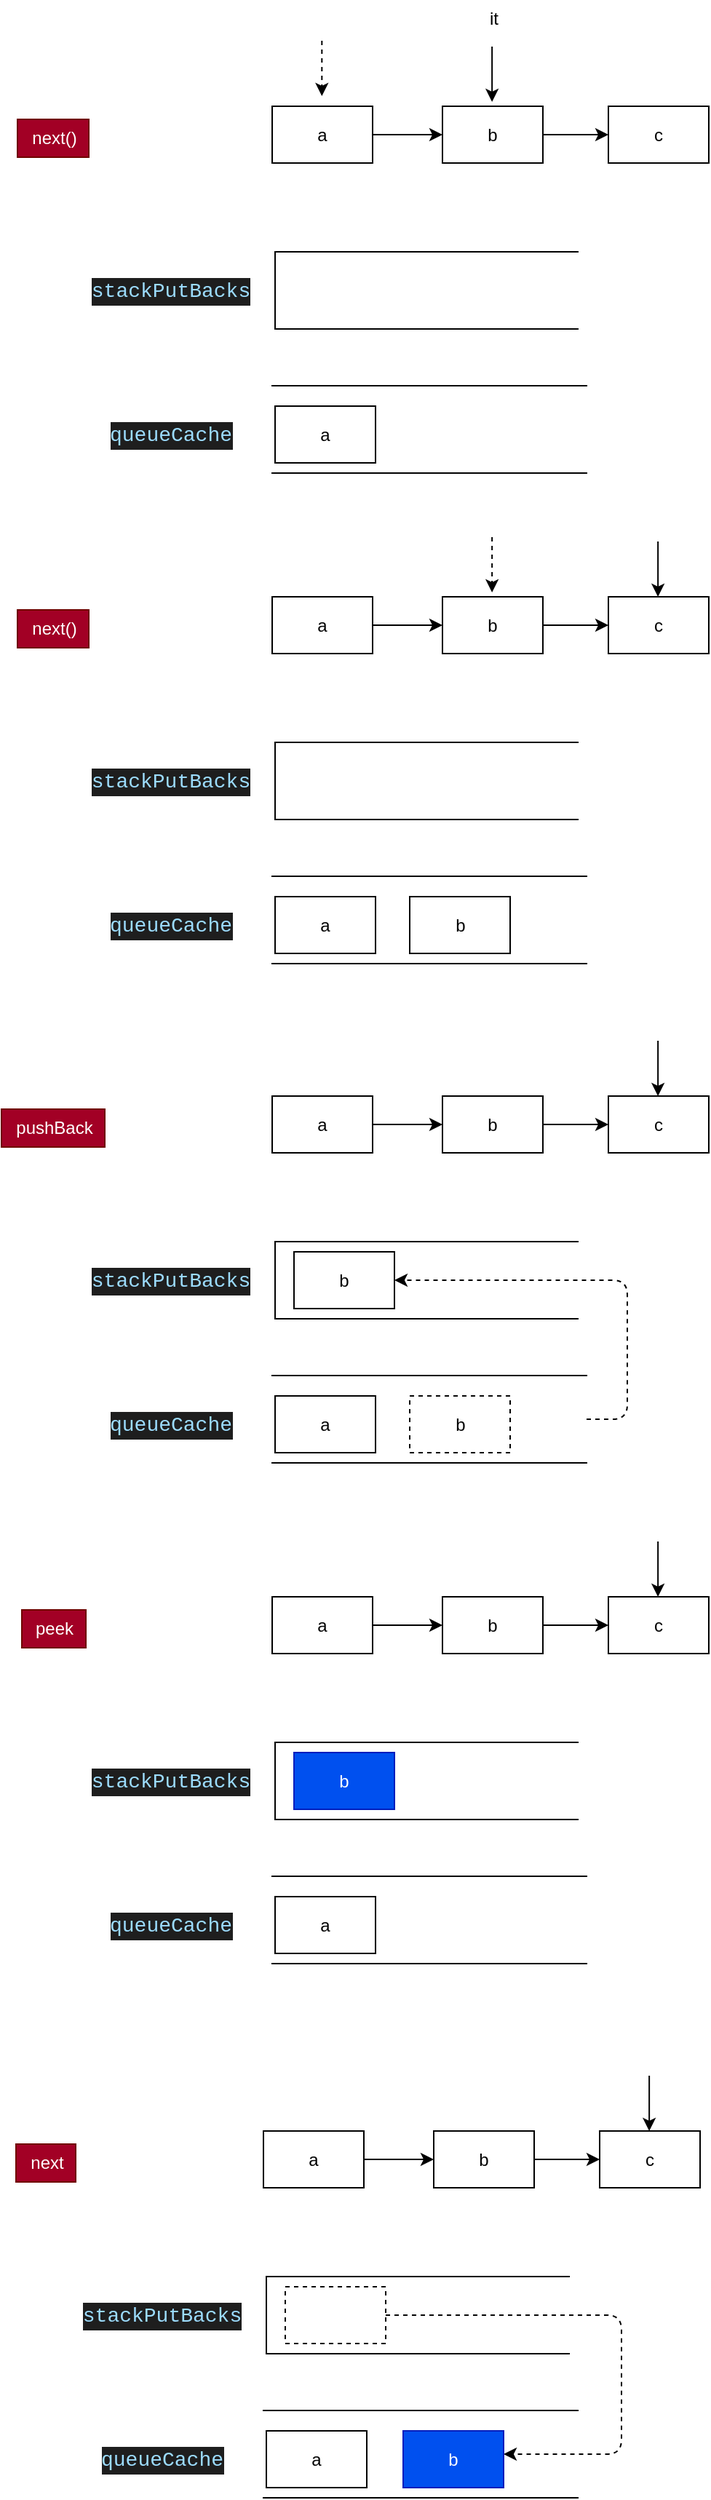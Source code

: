 <mxfile>
    <diagram id="bf4Ob2l8gX65fGQevoWo" name="Page-1">
        <mxGraphModel dx="986" dy="787" grid="0" gridSize="10" guides="1" tooltips="1" connect="1" arrows="1" fold="1" page="0" pageScale="1" pageWidth="827" pageHeight="1169" math="0" shadow="0">
            <root>
                <mxCell id="0"/>
                <mxCell id="1" parent="0"/>
                <mxCell id="46" style="edgeStyle=none;html=1;" parent="1" source="47" target="49" edge="1">
                    <mxGeometry relative="1" as="geometry"/>
                </mxCell>
                <mxCell id="47" value="a" style="rounded=0;whiteSpace=wrap;html=1;" parent="1" vertex="1">
                    <mxGeometry x="699" y="309" width="69" height="39" as="geometry"/>
                </mxCell>
                <mxCell id="48" style="edgeStyle=none;html=1;entryX=0;entryY=0.5;entryDx=0;entryDy=0;" parent="1" source="49" target="50" edge="1">
                    <mxGeometry relative="1" as="geometry"/>
                </mxCell>
                <mxCell id="49" value="b" style="rounded=0;whiteSpace=wrap;html=1;" parent="1" vertex="1">
                    <mxGeometry x="816" y="309" width="69" height="39" as="geometry"/>
                </mxCell>
                <mxCell id="50" value="c" style="rounded=0;whiteSpace=wrap;html=1;" parent="1" vertex="1">
                    <mxGeometry x="930" y="309" width="69" height="39" as="geometry"/>
                </mxCell>
                <mxCell id="51" value="&lt;div style=&quot;color: rgb(212, 212, 212); background-color: rgb(30, 30, 30); font-family: Consolas, &amp;quot;Courier New&amp;quot;, monospace; font-size: 14px; line-height: 19px;&quot;&gt;&lt;span style=&quot;color: #9cdcfe;&quot;&gt;stackPutBacks&lt;/span&gt;&lt;/div&gt;" style="text;html=1;align=center;verticalAlign=middle;resizable=0;points=[];autosize=1;strokeColor=none;fillColor=none;" parent="1" vertex="1">
                    <mxGeometry x="570" y="420" width="118" height="31" as="geometry"/>
                </mxCell>
                <mxCell id="52" value="" style="endArrow=classic;html=1;dashed=1;" parent="1" edge="1">
                    <mxGeometry width="50" height="50" relative="1" as="geometry">
                        <mxPoint x="733.16" y="264" as="sourcePoint"/>
                        <mxPoint x="733.16" y="302" as="targetPoint"/>
                    </mxGeometry>
                </mxCell>
                <mxCell id="54" value="&lt;div style=&quot;color: rgb(212, 212, 212); background-color: rgb(30, 30, 30); font-family: Consolas, &amp;quot;Courier New&amp;quot;, monospace; font-size: 14px; line-height: 19px;&quot;&gt;&lt;span style=&quot;color: #9cdcfe;&quot;&gt;queueCache&lt;/span&gt;&lt;/div&gt;" style="text;html=1;align=center;verticalAlign=middle;resizable=0;points=[];autosize=1;strokeColor=none;fillColor=none;" parent="1" vertex="1">
                    <mxGeometry x="581.5" y="519" width="95" height="31" as="geometry"/>
                </mxCell>
                <mxCell id="55" value="next()" style="text;html=1;align=center;verticalAlign=middle;resizable=0;points=[];autosize=1;strokeColor=#6F0000;fillColor=#a20025;fontColor=#ffffff;" parent="1" vertex="1">
                    <mxGeometry x="524" y="318" width="49" height="26" as="geometry"/>
                </mxCell>
                <mxCell id="56" value="" style="html=1;dashed=0;whitespace=wrap;shape=partialRectangle;right=0;" parent="1" vertex="1">
                    <mxGeometry x="701" y="409" width="208" height="53" as="geometry"/>
                </mxCell>
                <mxCell id="57" value="" style="html=1;dashed=0;whitespace=wrap;shape=partialRectangle;right=0;left=0;" parent="1" vertex="1">
                    <mxGeometry x="699" y="501" width="216" height="60" as="geometry"/>
                </mxCell>
                <mxCell id="58" value="" style="endArrow=classic;html=1;" parent="1" edge="1">
                    <mxGeometry width="50" height="50" relative="1" as="geometry">
                        <mxPoint x="850.07" y="268.0" as="sourcePoint"/>
                        <mxPoint x="850.07" y="306" as="targetPoint"/>
                    </mxGeometry>
                </mxCell>
                <mxCell id="59" value="it" style="text;html=1;align=center;verticalAlign=middle;resizable=0;points=[];autosize=1;strokeColor=none;fillColor=none;" parent="1" vertex="1">
                    <mxGeometry x="838.5" y="236" width="24" height="26" as="geometry"/>
                </mxCell>
                <mxCell id="60" value="a" style="rounded=0;whiteSpace=wrap;html=1;" parent="1" vertex="1">
                    <mxGeometry x="701" y="515" width="69" height="39" as="geometry"/>
                </mxCell>
                <mxCell id="61" style="edgeStyle=none;html=1;" parent="1" source="62" target="64" edge="1">
                    <mxGeometry relative="1" as="geometry"/>
                </mxCell>
                <mxCell id="62" value="a" style="rounded=0;whiteSpace=wrap;html=1;" parent="1" vertex="1">
                    <mxGeometry x="699" y="646" width="69" height="39" as="geometry"/>
                </mxCell>
                <mxCell id="63" style="edgeStyle=none;html=1;entryX=0;entryY=0.5;entryDx=0;entryDy=0;" parent="1" source="64" target="65" edge="1">
                    <mxGeometry relative="1" as="geometry"/>
                </mxCell>
                <mxCell id="64" value="b" style="rounded=0;whiteSpace=wrap;html=1;" parent="1" vertex="1">
                    <mxGeometry x="816" y="646" width="69" height="39" as="geometry"/>
                </mxCell>
                <mxCell id="65" value="c" style="rounded=0;whiteSpace=wrap;html=1;" parent="1" vertex="1">
                    <mxGeometry x="930" y="646" width="69" height="39" as="geometry"/>
                </mxCell>
                <mxCell id="66" value="&lt;div style=&quot;color: rgb(212, 212, 212); background-color: rgb(30, 30, 30); font-family: Consolas, &amp;quot;Courier New&amp;quot;, monospace; font-size: 14px; line-height: 19px;&quot;&gt;&lt;span style=&quot;color: #9cdcfe;&quot;&gt;stackPutBacks&lt;/span&gt;&lt;/div&gt;" style="text;html=1;align=center;verticalAlign=middle;resizable=0;points=[];autosize=1;strokeColor=none;fillColor=none;" parent="1" vertex="1">
                    <mxGeometry x="570" y="757" width="118" height="31" as="geometry"/>
                </mxCell>
                <mxCell id="68" value="&lt;div style=&quot;color: rgb(212, 212, 212); background-color: rgb(30, 30, 30); font-family: Consolas, &amp;quot;Courier New&amp;quot;, monospace; font-size: 14px; line-height: 19px;&quot;&gt;&lt;span style=&quot;color: #9cdcfe;&quot;&gt;queueCache&lt;/span&gt;&lt;/div&gt;" style="text;html=1;align=center;verticalAlign=middle;resizable=0;points=[];autosize=1;strokeColor=none;fillColor=none;" parent="1" vertex="1">
                    <mxGeometry x="581.5" y="856" width="95" height="31" as="geometry"/>
                </mxCell>
                <mxCell id="69" value="next()" style="text;html=1;align=center;verticalAlign=middle;resizable=0;points=[];autosize=1;strokeColor=#6F0000;fillColor=#a20025;fontColor=#ffffff;" parent="1" vertex="1">
                    <mxGeometry x="524" y="655" width="49" height="26" as="geometry"/>
                </mxCell>
                <mxCell id="70" value="" style="html=1;dashed=0;whitespace=wrap;shape=partialRectangle;right=0;" parent="1" vertex="1">
                    <mxGeometry x="701" y="746" width="208" height="53" as="geometry"/>
                </mxCell>
                <mxCell id="71" value="" style="html=1;dashed=0;whitespace=wrap;shape=partialRectangle;right=0;left=0;" parent="1" vertex="1">
                    <mxGeometry x="699" y="838" width="216" height="60" as="geometry"/>
                </mxCell>
                <mxCell id="72" value="" style="endArrow=classic;html=1;dashed=1;" parent="1" edge="1">
                    <mxGeometry width="50" height="50" relative="1" as="geometry">
                        <mxPoint x="850.07" y="605.0" as="sourcePoint"/>
                        <mxPoint x="850.07" y="643.0" as="targetPoint"/>
                    </mxGeometry>
                </mxCell>
                <mxCell id="73" value="a" style="rounded=0;whiteSpace=wrap;html=1;" parent="1" vertex="1">
                    <mxGeometry x="701" y="852" width="69" height="39" as="geometry"/>
                </mxCell>
                <mxCell id="74" value="b" style="rounded=0;whiteSpace=wrap;html=1;" parent="1" vertex="1">
                    <mxGeometry x="793.5" y="852" width="69" height="39" as="geometry"/>
                </mxCell>
                <mxCell id="75" value="" style="endArrow=classic;html=1;" parent="1" edge="1">
                    <mxGeometry width="50" height="50" relative="1" as="geometry">
                        <mxPoint x="964.07" y="608" as="sourcePoint"/>
                        <mxPoint x="964.07" y="646" as="targetPoint"/>
                    </mxGeometry>
                </mxCell>
                <mxCell id="76" style="edgeStyle=none;html=1;" parent="1" source="77" target="79" edge="1">
                    <mxGeometry relative="1" as="geometry"/>
                </mxCell>
                <mxCell id="77" value="a" style="rounded=0;whiteSpace=wrap;html=1;" parent="1" vertex="1">
                    <mxGeometry x="699" y="989" width="69" height="39" as="geometry"/>
                </mxCell>
                <mxCell id="78" style="edgeStyle=none;html=1;entryX=0;entryY=0.5;entryDx=0;entryDy=0;" parent="1" source="79" target="80" edge="1">
                    <mxGeometry relative="1" as="geometry"/>
                </mxCell>
                <mxCell id="79" value="b" style="rounded=0;whiteSpace=wrap;html=1;" parent="1" vertex="1">
                    <mxGeometry x="816" y="989" width="69" height="39" as="geometry"/>
                </mxCell>
                <mxCell id="80" value="c" style="rounded=0;whiteSpace=wrap;html=1;" parent="1" vertex="1">
                    <mxGeometry x="930" y="989" width="69" height="39" as="geometry"/>
                </mxCell>
                <mxCell id="81" value="&lt;div style=&quot;color: rgb(212, 212, 212); background-color: rgb(30, 30, 30); font-family: Consolas, &amp;quot;Courier New&amp;quot;, monospace; font-size: 14px; line-height: 19px;&quot;&gt;&lt;span style=&quot;color: #9cdcfe;&quot;&gt;stackPutBacks&lt;/span&gt;&lt;/div&gt;" style="text;html=1;align=center;verticalAlign=middle;resizable=0;points=[];autosize=1;strokeColor=none;fillColor=none;" parent="1" vertex="1">
                    <mxGeometry x="570" y="1100" width="118" height="31" as="geometry"/>
                </mxCell>
                <mxCell id="82" value="&lt;div style=&quot;color: rgb(212, 212, 212); background-color: rgb(30, 30, 30); font-family: Consolas, &amp;quot;Courier New&amp;quot;, monospace; font-size: 14px; line-height: 19px;&quot;&gt;&lt;span style=&quot;color: #9cdcfe;&quot;&gt;queueCache&lt;/span&gt;&lt;/div&gt;" style="text;html=1;align=center;verticalAlign=middle;resizable=0;points=[];autosize=1;strokeColor=none;fillColor=none;" parent="1" vertex="1">
                    <mxGeometry x="581.5" y="1199" width="95" height="31" as="geometry"/>
                </mxCell>
                <mxCell id="83" value="pushBack" style="text;html=1;align=center;verticalAlign=middle;resizable=0;points=[];autosize=1;strokeColor=#6F0000;fillColor=#a20025;fontColor=#ffffff;" parent="1" vertex="1">
                    <mxGeometry x="513" y="998" width="71" height="26" as="geometry"/>
                </mxCell>
                <mxCell id="84" value="" style="html=1;dashed=0;whitespace=wrap;shape=partialRectangle;right=0;" parent="1" vertex="1">
                    <mxGeometry x="701" y="1089" width="208" height="53" as="geometry"/>
                </mxCell>
                <mxCell id="91" style="edgeStyle=orthogonalEdgeStyle;html=1;entryX=1;entryY=0.5;entryDx=0;entryDy=0;dashed=1;" parent="1" source="85" target="90" edge="1">
                    <mxGeometry relative="1" as="geometry">
                        <Array as="points">
                            <mxPoint x="943" y="1211"/>
                            <mxPoint x="943" y="1115"/>
                        </Array>
                    </mxGeometry>
                </mxCell>
                <mxCell id="85" value="" style="html=1;dashed=0;whitespace=wrap;shape=partialRectangle;right=0;left=0;" parent="1" vertex="1">
                    <mxGeometry x="699" y="1181" width="216" height="60" as="geometry"/>
                </mxCell>
                <mxCell id="87" value="a" style="rounded=0;whiteSpace=wrap;html=1;" parent="1" vertex="1">
                    <mxGeometry x="701" y="1195" width="69" height="39" as="geometry"/>
                </mxCell>
                <mxCell id="88" value="b" style="rounded=0;whiteSpace=wrap;html=1;dashed=1;" parent="1" vertex="1">
                    <mxGeometry x="793.5" y="1195" width="69" height="39" as="geometry"/>
                </mxCell>
                <mxCell id="89" value="" style="endArrow=classic;html=1;" parent="1" edge="1">
                    <mxGeometry width="50" height="50" relative="1" as="geometry">
                        <mxPoint x="964.07" y="951" as="sourcePoint"/>
                        <mxPoint x="964.07" y="989" as="targetPoint"/>
                    </mxGeometry>
                </mxCell>
                <mxCell id="90" value="b" style="rounded=0;whiteSpace=wrap;html=1;" parent="1" vertex="1">
                    <mxGeometry x="714" y="1096" width="69" height="39" as="geometry"/>
                </mxCell>
                <mxCell id="92" style="edgeStyle=none;html=1;" parent="1" source="93" target="95" edge="1">
                    <mxGeometry relative="1" as="geometry"/>
                </mxCell>
                <mxCell id="93" value="a" style="rounded=0;whiteSpace=wrap;html=1;" parent="1" vertex="1">
                    <mxGeometry x="699" y="1333" width="69" height="39" as="geometry"/>
                </mxCell>
                <mxCell id="94" style="edgeStyle=none;html=1;entryX=0;entryY=0.5;entryDx=0;entryDy=0;" parent="1" source="95" target="96" edge="1">
                    <mxGeometry relative="1" as="geometry"/>
                </mxCell>
                <mxCell id="95" value="b" style="rounded=0;whiteSpace=wrap;html=1;" parent="1" vertex="1">
                    <mxGeometry x="816" y="1333" width="69" height="39" as="geometry"/>
                </mxCell>
                <mxCell id="96" value="c" style="rounded=0;whiteSpace=wrap;html=1;" parent="1" vertex="1">
                    <mxGeometry x="930" y="1333" width="69" height="39" as="geometry"/>
                </mxCell>
                <mxCell id="97" value="&lt;div style=&quot;color: rgb(212, 212, 212); background-color: rgb(30, 30, 30); font-family: Consolas, &amp;quot;Courier New&amp;quot;, monospace; font-size: 14px; line-height: 19px;&quot;&gt;&lt;span style=&quot;color: #9cdcfe;&quot;&gt;stackPutBacks&lt;/span&gt;&lt;/div&gt;" style="text;html=1;align=center;verticalAlign=middle;resizable=0;points=[];autosize=1;strokeColor=none;fillColor=none;" parent="1" vertex="1">
                    <mxGeometry x="570" y="1444" width="118" height="31" as="geometry"/>
                </mxCell>
                <mxCell id="98" value="&lt;div style=&quot;color: rgb(212, 212, 212); background-color: rgb(30, 30, 30); font-family: Consolas, &amp;quot;Courier New&amp;quot;, monospace; font-size: 14px; line-height: 19px;&quot;&gt;&lt;span style=&quot;color: #9cdcfe;&quot;&gt;queueCache&lt;/span&gt;&lt;/div&gt;" style="text;html=1;align=center;verticalAlign=middle;resizable=0;points=[];autosize=1;strokeColor=none;fillColor=none;" parent="1" vertex="1">
                    <mxGeometry x="581.5" y="1543" width="95" height="31" as="geometry"/>
                </mxCell>
                <mxCell id="99" value="peek" style="text;html=1;align=center;verticalAlign=middle;resizable=0;points=[];autosize=1;strokeColor=#6F0000;fillColor=#a20025;fontColor=#ffffff;" parent="1" vertex="1">
                    <mxGeometry x="527" y="1342" width="44" height="26" as="geometry"/>
                </mxCell>
                <mxCell id="100" value="" style="html=1;dashed=0;whitespace=wrap;shape=partialRectangle;right=0;" parent="1" vertex="1">
                    <mxGeometry x="701" y="1433" width="208" height="53" as="geometry"/>
                </mxCell>
                <mxCell id="102" value="" style="html=1;dashed=0;whitespace=wrap;shape=partialRectangle;right=0;left=0;" parent="1" vertex="1">
                    <mxGeometry x="699" y="1525" width="216" height="60" as="geometry"/>
                </mxCell>
                <mxCell id="103" value="a" style="rounded=0;whiteSpace=wrap;html=1;" parent="1" vertex="1">
                    <mxGeometry x="701" y="1539" width="69" height="39" as="geometry"/>
                </mxCell>
                <mxCell id="105" value="" style="endArrow=classic;html=1;" parent="1" edge="1">
                    <mxGeometry width="50" height="50" relative="1" as="geometry">
                        <mxPoint x="964.07" y="1295" as="sourcePoint"/>
                        <mxPoint x="964.07" y="1333" as="targetPoint"/>
                    </mxGeometry>
                </mxCell>
                <mxCell id="106" value="b" style="rounded=0;whiteSpace=wrap;html=1;fillColor=#0050ef;fontColor=#ffffff;strokeColor=#001DBC;" parent="1" vertex="1">
                    <mxGeometry x="714" y="1440" width="69" height="39" as="geometry"/>
                </mxCell>
                <mxCell id="107" style="edgeStyle=none;html=1;" parent="1" source="108" target="110" edge="1">
                    <mxGeometry relative="1" as="geometry"/>
                </mxCell>
                <mxCell id="108" value="a" style="rounded=0;whiteSpace=wrap;html=1;" parent="1" vertex="1">
                    <mxGeometry x="693" y="1700" width="69" height="39" as="geometry"/>
                </mxCell>
                <mxCell id="109" style="edgeStyle=none;html=1;entryX=0;entryY=0.5;entryDx=0;entryDy=0;" parent="1" source="110" target="111" edge="1">
                    <mxGeometry relative="1" as="geometry"/>
                </mxCell>
                <mxCell id="110" value="b" style="rounded=0;whiteSpace=wrap;html=1;" parent="1" vertex="1">
                    <mxGeometry x="810" y="1700" width="69" height="39" as="geometry"/>
                </mxCell>
                <mxCell id="111" value="c" style="rounded=0;whiteSpace=wrap;html=1;" parent="1" vertex="1">
                    <mxGeometry x="924" y="1700" width="69" height="39" as="geometry"/>
                </mxCell>
                <mxCell id="112" value="&lt;div style=&quot;color: rgb(212, 212, 212); background-color: rgb(30, 30, 30); font-family: Consolas, &amp;quot;Courier New&amp;quot;, monospace; font-size: 14px; line-height: 19px;&quot;&gt;&lt;span style=&quot;color: #9cdcfe;&quot;&gt;stackPutBacks&lt;/span&gt;&lt;/div&gt;" style="text;html=1;align=center;verticalAlign=middle;resizable=0;points=[];autosize=1;strokeColor=none;fillColor=none;" parent="1" vertex="1">
                    <mxGeometry x="564" y="1811" width="118" height="31" as="geometry"/>
                </mxCell>
                <mxCell id="113" value="&lt;div style=&quot;color: rgb(212, 212, 212); background-color: rgb(30, 30, 30); font-family: Consolas, &amp;quot;Courier New&amp;quot;, monospace; font-size: 14px; line-height: 19px;&quot;&gt;&lt;span style=&quot;color: #9cdcfe;&quot;&gt;queueCache&lt;/span&gt;&lt;/div&gt;" style="text;html=1;align=center;verticalAlign=middle;resizable=0;points=[];autosize=1;strokeColor=none;fillColor=none;" parent="1" vertex="1">
                    <mxGeometry x="575.5" y="1910" width="95" height="31" as="geometry"/>
                </mxCell>
                <mxCell id="114" value="next" style="text;html=1;align=center;verticalAlign=middle;resizable=0;points=[];autosize=1;strokeColor=#6F0000;fillColor=#a20025;fontColor=#ffffff;" parent="1" vertex="1">
                    <mxGeometry x="523" y="1709" width="41" height="26" as="geometry"/>
                </mxCell>
                <mxCell id="115" value="" style="html=1;dashed=0;whitespace=wrap;shape=partialRectangle;right=0;" parent="1" vertex="1">
                    <mxGeometry x="695" y="1800" width="208" height="53" as="geometry"/>
                </mxCell>
                <mxCell id="116" value="" style="html=1;dashed=0;whitespace=wrap;shape=partialRectangle;right=0;left=0;" parent="1" vertex="1">
                    <mxGeometry x="693" y="1892" width="216" height="60" as="geometry"/>
                </mxCell>
                <mxCell id="117" value="a" style="rounded=0;whiteSpace=wrap;html=1;" parent="1" vertex="1">
                    <mxGeometry x="695" y="1906" width="69" height="39" as="geometry"/>
                </mxCell>
                <mxCell id="118" value="" style="endArrow=classic;html=1;" parent="1" edge="1">
                    <mxGeometry width="50" height="50" relative="1" as="geometry">
                        <mxPoint x="958.07" y="1662" as="sourcePoint"/>
                        <mxPoint x="958.07" y="1700" as="targetPoint"/>
                    </mxGeometry>
                </mxCell>
                <mxCell id="121" style="edgeStyle=orthogonalEdgeStyle;html=1;dashed=1;" parent="1" source="119" target="120" edge="1">
                    <mxGeometry relative="1" as="geometry">
                        <Array as="points">
                            <mxPoint x="939" y="1827"/>
                            <mxPoint x="939" y="1922"/>
                        </Array>
                    </mxGeometry>
                </mxCell>
                <mxCell id="119" value="b" style="rounded=0;whiteSpace=wrap;html=1;fillColor=default;fontColor=#ffffff;strokeColor=default;dashed=1;" parent="1" vertex="1">
                    <mxGeometry x="708" y="1807" width="69" height="39" as="geometry"/>
                </mxCell>
                <mxCell id="120" value="b" style="rounded=0;whiteSpace=wrap;html=1;fillColor=#0050ef;fontColor=#ffffff;strokeColor=#001DBC;" parent="1" vertex="1">
                    <mxGeometry x="789" y="1906" width="69" height="39" as="geometry"/>
                </mxCell>
            </root>
        </mxGraphModel>
    </diagram>
</mxfile>
